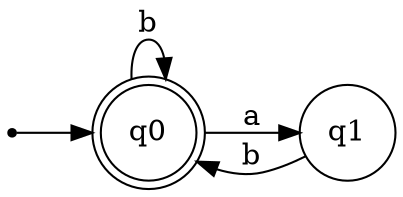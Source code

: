digraph finite_state_machine {
    rankdir=LR;
    size="8,5"

    node [shape = point]; p
    node [shape = doublecircle]; q0
    node [shape = circle]; q1;

    p  -> q0;
    q0 -> q0 [ label = "b" ];
    q0 -> q1 [ label = "a" ];
    q1 -> q0 [ label = "b" ];
}

